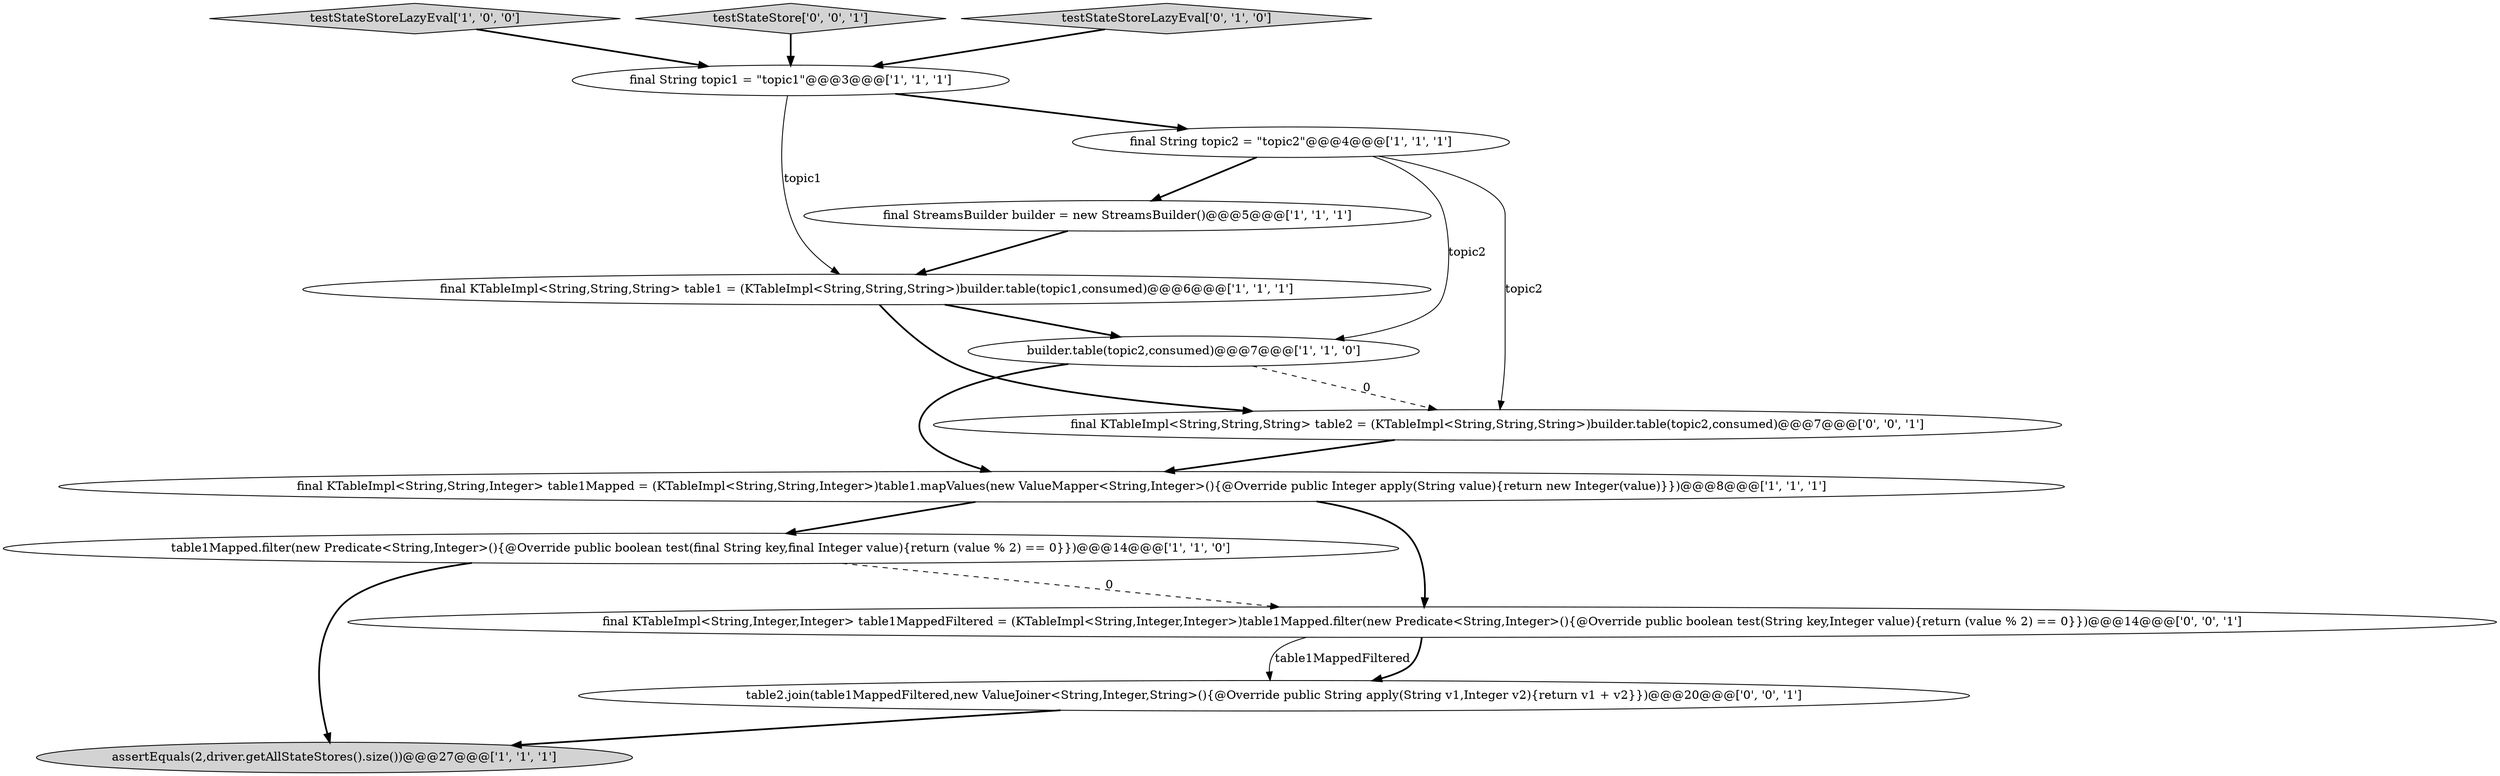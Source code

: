 digraph {
6 [style = filled, label = "table1Mapped.filter(new Predicate<String,Integer>(){@Override public boolean test(final String key,final Integer value){return (value % 2) == 0}})@@@14@@@['1', '1', '0']", fillcolor = white, shape = ellipse image = "AAA0AAABBB1BBB"];
7 [style = filled, label = "final StreamsBuilder builder = new StreamsBuilder()@@@5@@@['1', '1', '1']", fillcolor = white, shape = ellipse image = "AAA0AAABBB1BBB"];
0 [style = filled, label = "final String topic2 = \"topic2\"@@@4@@@['1', '1', '1']", fillcolor = white, shape = ellipse image = "AAA0AAABBB1BBB"];
5 [style = filled, label = "testStateStoreLazyEval['1', '0', '0']", fillcolor = lightgray, shape = diamond image = "AAA0AAABBB1BBB"];
3 [style = filled, label = "final String topic1 = \"topic1\"@@@3@@@['1', '1', '1']", fillcolor = white, shape = ellipse image = "AAA0AAABBB1BBB"];
1 [style = filled, label = "assertEquals(2,driver.getAllStateStores().size())@@@27@@@['1', '1', '1']", fillcolor = lightgray, shape = ellipse image = "AAA0AAABBB1BBB"];
10 [style = filled, label = "testStateStore['0', '0', '1']", fillcolor = lightgray, shape = diamond image = "AAA0AAABBB3BBB"];
13 [style = filled, label = "final KTableImpl<String,String,String> table2 = (KTableImpl<String,String,String>)builder.table(topic2,consumed)@@@7@@@['0', '0', '1']", fillcolor = white, shape = ellipse image = "AAA0AAABBB3BBB"];
12 [style = filled, label = "table2.join(table1MappedFiltered,new ValueJoiner<String,Integer,String>(){@Override public String apply(String v1,Integer v2){return v1 + v2}})@@@20@@@['0', '0', '1']", fillcolor = white, shape = ellipse image = "AAA0AAABBB3BBB"];
8 [style = filled, label = "final KTableImpl<String,String,Integer> table1Mapped = (KTableImpl<String,String,Integer>)table1.mapValues(new ValueMapper<String,Integer>(){@Override public Integer apply(String value){return new Integer(value)}})@@@8@@@['1', '1', '1']", fillcolor = white, shape = ellipse image = "AAA0AAABBB1BBB"];
2 [style = filled, label = "builder.table(topic2,consumed)@@@7@@@['1', '1', '0']", fillcolor = white, shape = ellipse image = "AAA0AAABBB1BBB"];
4 [style = filled, label = "final KTableImpl<String,String,String> table1 = (KTableImpl<String,String,String>)builder.table(topic1,consumed)@@@6@@@['1', '1', '1']", fillcolor = white, shape = ellipse image = "AAA0AAABBB1BBB"];
9 [style = filled, label = "testStateStoreLazyEval['0', '1', '0']", fillcolor = lightgray, shape = diamond image = "AAA0AAABBB2BBB"];
11 [style = filled, label = "final KTableImpl<String,Integer,Integer> table1MappedFiltered = (KTableImpl<String,Integer,Integer>)table1Mapped.filter(new Predicate<String,Integer>(){@Override public boolean test(String key,Integer value){return (value % 2) == 0}})@@@14@@@['0', '0', '1']", fillcolor = white, shape = ellipse image = "AAA0AAABBB3BBB"];
11->12 [style = solid, label="table1MappedFiltered"];
11->12 [style = bold, label=""];
3->4 [style = solid, label="topic1"];
0->7 [style = bold, label=""];
9->3 [style = bold, label=""];
12->1 [style = bold, label=""];
8->6 [style = bold, label=""];
10->3 [style = bold, label=""];
2->8 [style = bold, label=""];
4->2 [style = bold, label=""];
8->11 [style = bold, label=""];
7->4 [style = bold, label=""];
3->0 [style = bold, label=""];
0->2 [style = solid, label="topic2"];
4->13 [style = bold, label=""];
5->3 [style = bold, label=""];
13->8 [style = bold, label=""];
6->11 [style = dashed, label="0"];
0->13 [style = solid, label="topic2"];
6->1 [style = bold, label=""];
2->13 [style = dashed, label="0"];
}
